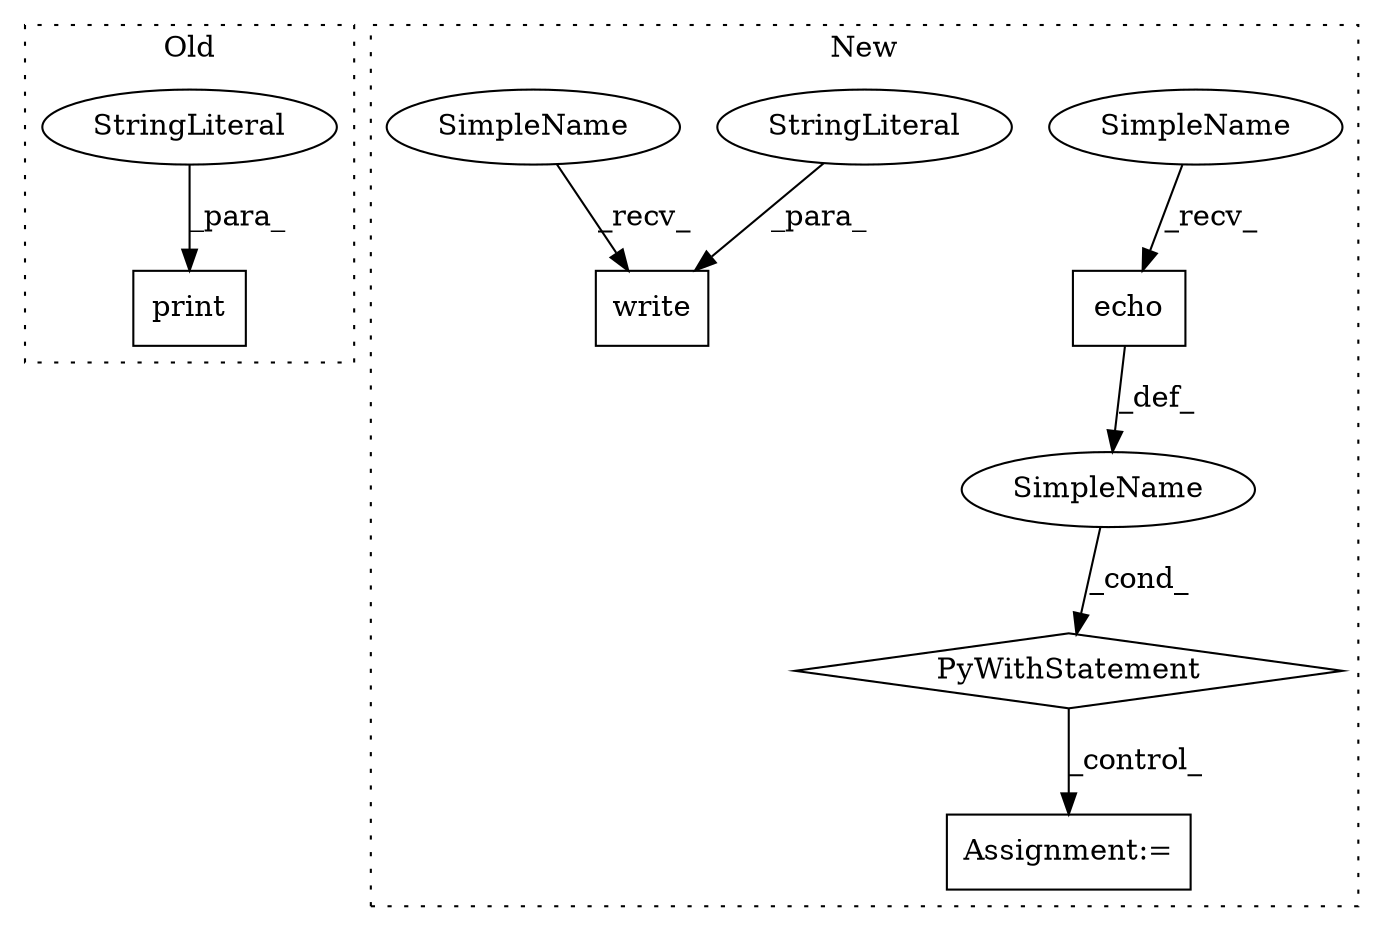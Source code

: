 digraph G {
subgraph cluster0 {
1 [label="print" a="32" s="245,278" l="6,1" shape="box"];
3 [label="StringLiteral" a="45" s="251" l="27" shape="ellipse"];
label = "Old";
style="dotted";
}
subgraph cluster1 {
2 [label="PyWithStatement" a="104" s="656,682" l="10,2" shape="diamond"];
4 [label="Assignment:=" a="7" s="695" l="1" shape="box"];
5 [label="SimpleName" a="42" s="" l="" shape="ellipse"];
6 [label="echo" a="32" s="676" l="6" shape="box"];
7 [label="write" a="32" s="848,879" l="6,1" shape="box"];
8 [label="StringLiteral" a="45" s="854" l="25" shape="ellipse"];
9 [label="SimpleName" a="42" s="666" l="9" shape="ellipse"];
10 [label="SimpleName" a="42" s="838" l="9" shape="ellipse"];
label = "New";
style="dotted";
}
2 -> 4 [label="_control_"];
3 -> 1 [label="_para_"];
5 -> 2 [label="_cond_"];
6 -> 5 [label="_def_"];
8 -> 7 [label="_para_"];
9 -> 6 [label="_recv_"];
10 -> 7 [label="_recv_"];
}